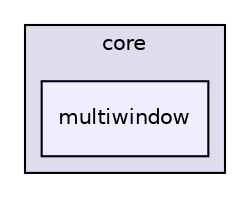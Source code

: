 digraph G {
  compound=true
  node [ fontsize="10", fontname="Helvetica"];
  edge [ labelfontsize="10", labelfontname="Helvetica"];
  subgraph clusterdir_18e718a92f1e56f596f9b4a710826a5a {
    graph [ bgcolor="#ddddee", pencolor="black", label="core" fontname="Helvetica", fontsize="10", URL="dir_18e718a92f1e56f596f9b4a710826a5a.html"]
  dir_f25951bcd7d27672805f5abbbac26c37 [shape=box, label="multiwindow", style="filled", fillcolor="#eeeeff", pencolor="black", URL="dir_f25951bcd7d27672805f5abbbac26c37.html"];
  }
}
